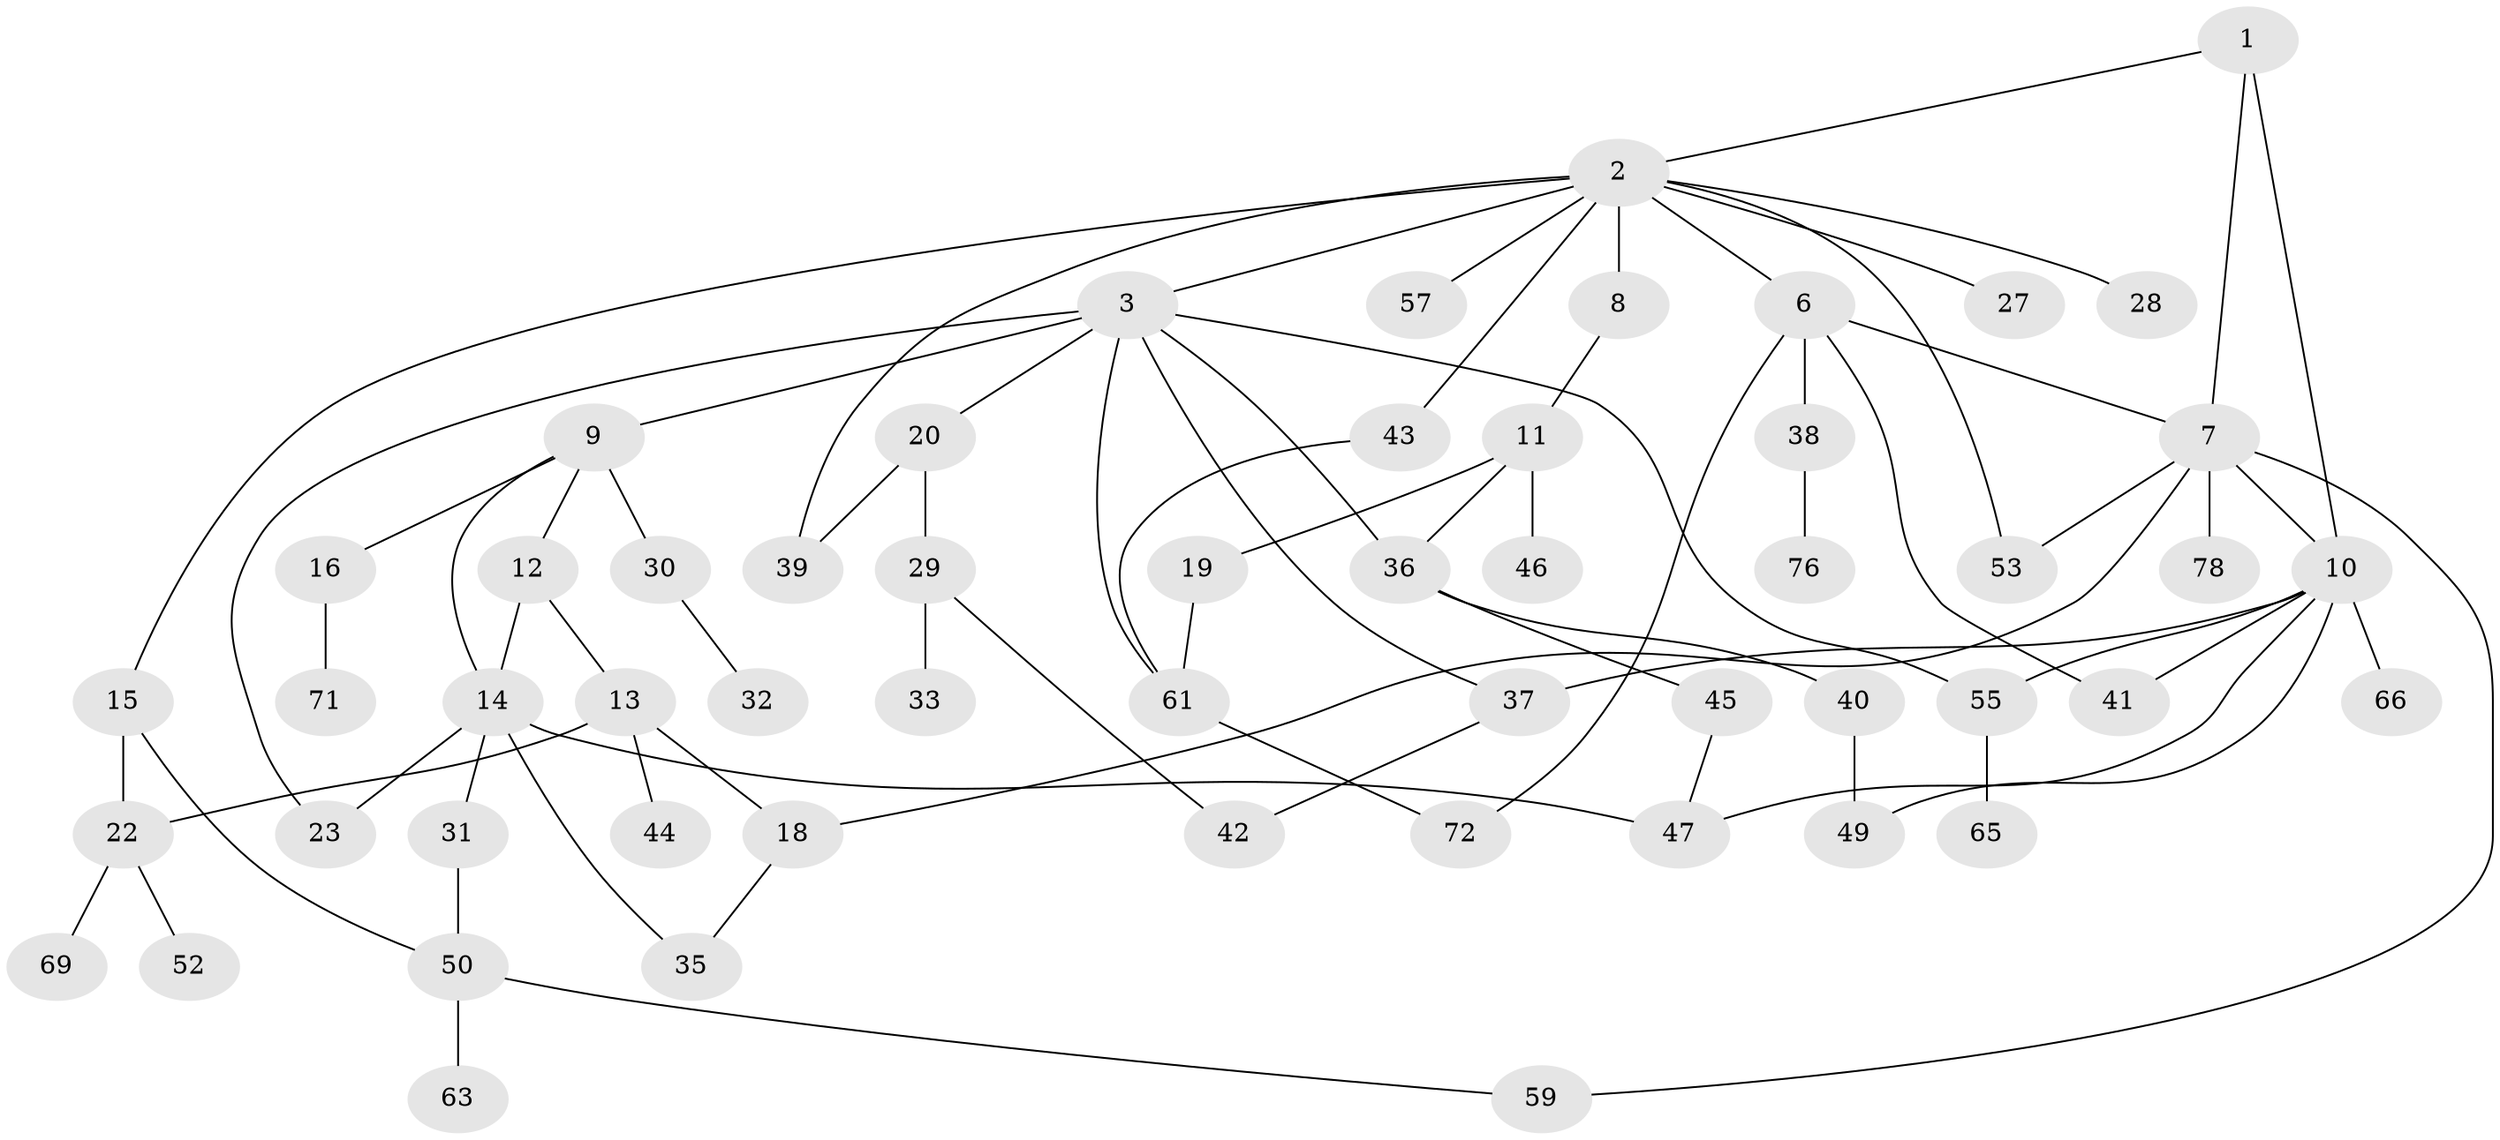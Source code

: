 // original degree distribution, {3: 0.21518987341772153, 8: 0.012658227848101266, 7: 0.012658227848101266, 5: 0.0759493670886076, 6: 0.012658227848101266, 2: 0.35443037974683544, 4: 0.08860759493670886, 1: 0.22784810126582278}
// Generated by graph-tools (version 1.1) at 2025/41/03/06/25 10:41:26]
// undirected, 55 vertices, 76 edges
graph export_dot {
graph [start="1"]
  node [color=gray90,style=filled];
  1;
  2 [super="+4"];
  3 [super="+5"];
  6 [super="+54"];
  7 [super="+74"];
  8;
  9 [super="+70"];
  10 [super="+26"];
  11 [super="+21"];
  12;
  13 [super="+24"];
  14 [super="+17"];
  15 [super="+25"];
  16;
  18 [super="+77"];
  19;
  20 [super="+58"];
  22 [super="+48"];
  23 [super="+34"];
  27;
  28;
  29 [super="+68"];
  30;
  31 [super="+60"];
  32;
  33;
  35;
  36 [super="+56"];
  37 [super="+64"];
  38;
  39;
  40;
  41;
  42;
  43;
  44;
  45;
  46;
  47 [super="+75"];
  49;
  50 [super="+51"];
  52 [super="+62"];
  53;
  55;
  57;
  59;
  61 [super="+67"];
  63;
  65;
  66 [super="+79"];
  69;
  71;
  72 [super="+73"];
  76;
  78;
  1 -- 2;
  1 -- 7;
  1 -- 10;
  2 -- 3;
  2 -- 6;
  2 -- 15;
  2 -- 27;
  2 -- 28;
  2 -- 43;
  2 -- 53;
  2 -- 39;
  2 -- 8;
  2 -- 57;
  3 -- 9;
  3 -- 20;
  3 -- 55;
  3 -- 23;
  3 -- 36;
  3 -- 61;
  3 -- 37;
  6 -- 38;
  6 -- 72;
  6 -- 41;
  6 -- 7;
  7 -- 10;
  7 -- 18;
  7 -- 59;
  7 -- 53;
  7 -- 78;
  8 -- 11;
  9 -- 12;
  9 -- 16;
  9 -- 30 [weight=2];
  9 -- 14;
  10 -- 55;
  10 -- 49;
  10 -- 66;
  10 -- 37;
  10 -- 41;
  10 -- 47;
  11 -- 19;
  11 -- 36;
  11 -- 46;
  12 -- 13;
  12 -- 14;
  13 -- 18;
  13 -- 44;
  13 -- 22;
  14 -- 23;
  14 -- 31;
  14 -- 35;
  14 -- 47 [weight=2];
  15 -- 22;
  15 -- 50;
  16 -- 71;
  18 -- 35;
  19 -- 61;
  20 -- 29;
  20 -- 39;
  22 -- 52;
  22 -- 69;
  29 -- 33;
  29 -- 42;
  30 -- 32;
  31 -- 50;
  36 -- 40;
  36 -- 45;
  37 -- 42;
  38 -- 76;
  40 -- 49;
  43 -- 61;
  45 -- 47;
  50 -- 59;
  50 -- 63;
  55 -- 65;
  61 -- 72;
}
